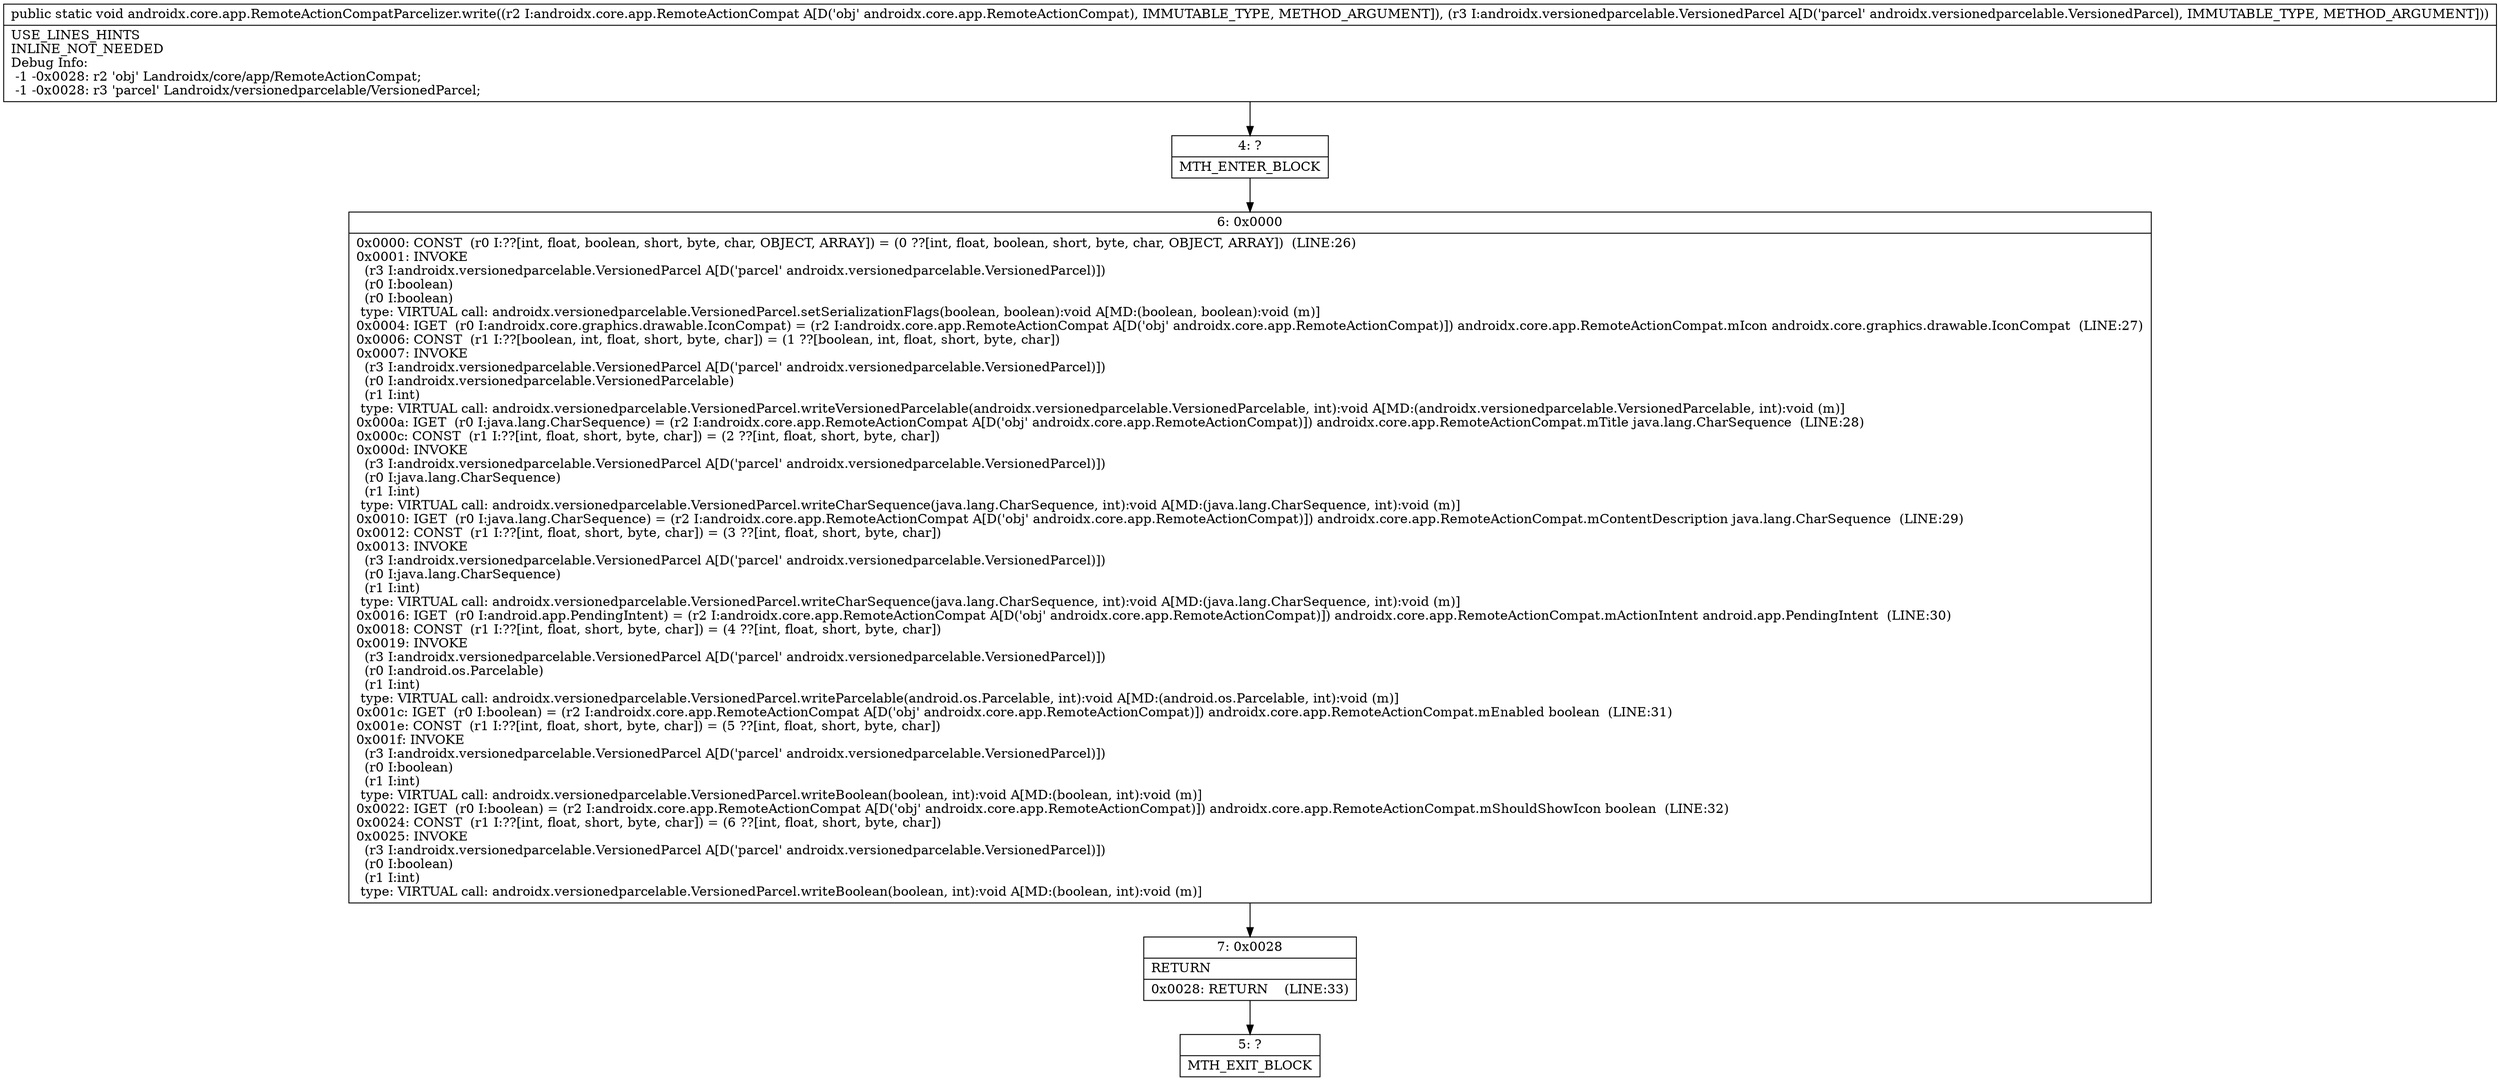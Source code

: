 digraph "CFG forandroidx.core.app.RemoteActionCompatParcelizer.write(Landroidx\/core\/app\/RemoteActionCompat;Landroidx\/versionedparcelable\/VersionedParcel;)V" {
Node_4 [shape=record,label="{4\:\ ?|MTH_ENTER_BLOCK\l}"];
Node_6 [shape=record,label="{6\:\ 0x0000|0x0000: CONST  (r0 I:??[int, float, boolean, short, byte, char, OBJECT, ARRAY]) = (0 ??[int, float, boolean, short, byte, char, OBJECT, ARRAY])  (LINE:26)\l0x0001: INVOKE  \l  (r3 I:androidx.versionedparcelable.VersionedParcel A[D('parcel' androidx.versionedparcelable.VersionedParcel)])\l  (r0 I:boolean)\l  (r0 I:boolean)\l type: VIRTUAL call: androidx.versionedparcelable.VersionedParcel.setSerializationFlags(boolean, boolean):void A[MD:(boolean, boolean):void (m)]\l0x0004: IGET  (r0 I:androidx.core.graphics.drawable.IconCompat) = (r2 I:androidx.core.app.RemoteActionCompat A[D('obj' androidx.core.app.RemoteActionCompat)]) androidx.core.app.RemoteActionCompat.mIcon androidx.core.graphics.drawable.IconCompat  (LINE:27)\l0x0006: CONST  (r1 I:??[boolean, int, float, short, byte, char]) = (1 ??[boolean, int, float, short, byte, char]) \l0x0007: INVOKE  \l  (r3 I:androidx.versionedparcelable.VersionedParcel A[D('parcel' androidx.versionedparcelable.VersionedParcel)])\l  (r0 I:androidx.versionedparcelable.VersionedParcelable)\l  (r1 I:int)\l type: VIRTUAL call: androidx.versionedparcelable.VersionedParcel.writeVersionedParcelable(androidx.versionedparcelable.VersionedParcelable, int):void A[MD:(androidx.versionedparcelable.VersionedParcelable, int):void (m)]\l0x000a: IGET  (r0 I:java.lang.CharSequence) = (r2 I:androidx.core.app.RemoteActionCompat A[D('obj' androidx.core.app.RemoteActionCompat)]) androidx.core.app.RemoteActionCompat.mTitle java.lang.CharSequence  (LINE:28)\l0x000c: CONST  (r1 I:??[int, float, short, byte, char]) = (2 ??[int, float, short, byte, char]) \l0x000d: INVOKE  \l  (r3 I:androidx.versionedparcelable.VersionedParcel A[D('parcel' androidx.versionedparcelable.VersionedParcel)])\l  (r0 I:java.lang.CharSequence)\l  (r1 I:int)\l type: VIRTUAL call: androidx.versionedparcelable.VersionedParcel.writeCharSequence(java.lang.CharSequence, int):void A[MD:(java.lang.CharSequence, int):void (m)]\l0x0010: IGET  (r0 I:java.lang.CharSequence) = (r2 I:androidx.core.app.RemoteActionCompat A[D('obj' androidx.core.app.RemoteActionCompat)]) androidx.core.app.RemoteActionCompat.mContentDescription java.lang.CharSequence  (LINE:29)\l0x0012: CONST  (r1 I:??[int, float, short, byte, char]) = (3 ??[int, float, short, byte, char]) \l0x0013: INVOKE  \l  (r3 I:androidx.versionedparcelable.VersionedParcel A[D('parcel' androidx.versionedparcelable.VersionedParcel)])\l  (r0 I:java.lang.CharSequence)\l  (r1 I:int)\l type: VIRTUAL call: androidx.versionedparcelable.VersionedParcel.writeCharSequence(java.lang.CharSequence, int):void A[MD:(java.lang.CharSequence, int):void (m)]\l0x0016: IGET  (r0 I:android.app.PendingIntent) = (r2 I:androidx.core.app.RemoteActionCompat A[D('obj' androidx.core.app.RemoteActionCompat)]) androidx.core.app.RemoteActionCompat.mActionIntent android.app.PendingIntent  (LINE:30)\l0x0018: CONST  (r1 I:??[int, float, short, byte, char]) = (4 ??[int, float, short, byte, char]) \l0x0019: INVOKE  \l  (r3 I:androidx.versionedparcelable.VersionedParcel A[D('parcel' androidx.versionedparcelable.VersionedParcel)])\l  (r0 I:android.os.Parcelable)\l  (r1 I:int)\l type: VIRTUAL call: androidx.versionedparcelable.VersionedParcel.writeParcelable(android.os.Parcelable, int):void A[MD:(android.os.Parcelable, int):void (m)]\l0x001c: IGET  (r0 I:boolean) = (r2 I:androidx.core.app.RemoteActionCompat A[D('obj' androidx.core.app.RemoteActionCompat)]) androidx.core.app.RemoteActionCompat.mEnabled boolean  (LINE:31)\l0x001e: CONST  (r1 I:??[int, float, short, byte, char]) = (5 ??[int, float, short, byte, char]) \l0x001f: INVOKE  \l  (r3 I:androidx.versionedparcelable.VersionedParcel A[D('parcel' androidx.versionedparcelable.VersionedParcel)])\l  (r0 I:boolean)\l  (r1 I:int)\l type: VIRTUAL call: androidx.versionedparcelable.VersionedParcel.writeBoolean(boolean, int):void A[MD:(boolean, int):void (m)]\l0x0022: IGET  (r0 I:boolean) = (r2 I:androidx.core.app.RemoteActionCompat A[D('obj' androidx.core.app.RemoteActionCompat)]) androidx.core.app.RemoteActionCompat.mShouldShowIcon boolean  (LINE:32)\l0x0024: CONST  (r1 I:??[int, float, short, byte, char]) = (6 ??[int, float, short, byte, char]) \l0x0025: INVOKE  \l  (r3 I:androidx.versionedparcelable.VersionedParcel A[D('parcel' androidx.versionedparcelable.VersionedParcel)])\l  (r0 I:boolean)\l  (r1 I:int)\l type: VIRTUAL call: androidx.versionedparcelable.VersionedParcel.writeBoolean(boolean, int):void A[MD:(boolean, int):void (m)]\l}"];
Node_7 [shape=record,label="{7\:\ 0x0028|RETURN\l|0x0028: RETURN    (LINE:33)\l}"];
Node_5 [shape=record,label="{5\:\ ?|MTH_EXIT_BLOCK\l}"];
MethodNode[shape=record,label="{public static void androidx.core.app.RemoteActionCompatParcelizer.write((r2 I:androidx.core.app.RemoteActionCompat A[D('obj' androidx.core.app.RemoteActionCompat), IMMUTABLE_TYPE, METHOD_ARGUMENT]), (r3 I:androidx.versionedparcelable.VersionedParcel A[D('parcel' androidx.versionedparcelable.VersionedParcel), IMMUTABLE_TYPE, METHOD_ARGUMENT]))  | USE_LINES_HINTS\lINLINE_NOT_NEEDED\lDebug Info:\l  \-1 \-0x0028: r2 'obj' Landroidx\/core\/app\/RemoteActionCompat;\l  \-1 \-0x0028: r3 'parcel' Landroidx\/versionedparcelable\/VersionedParcel;\l}"];
MethodNode -> Node_4;Node_4 -> Node_6;
Node_6 -> Node_7;
Node_7 -> Node_5;
}

